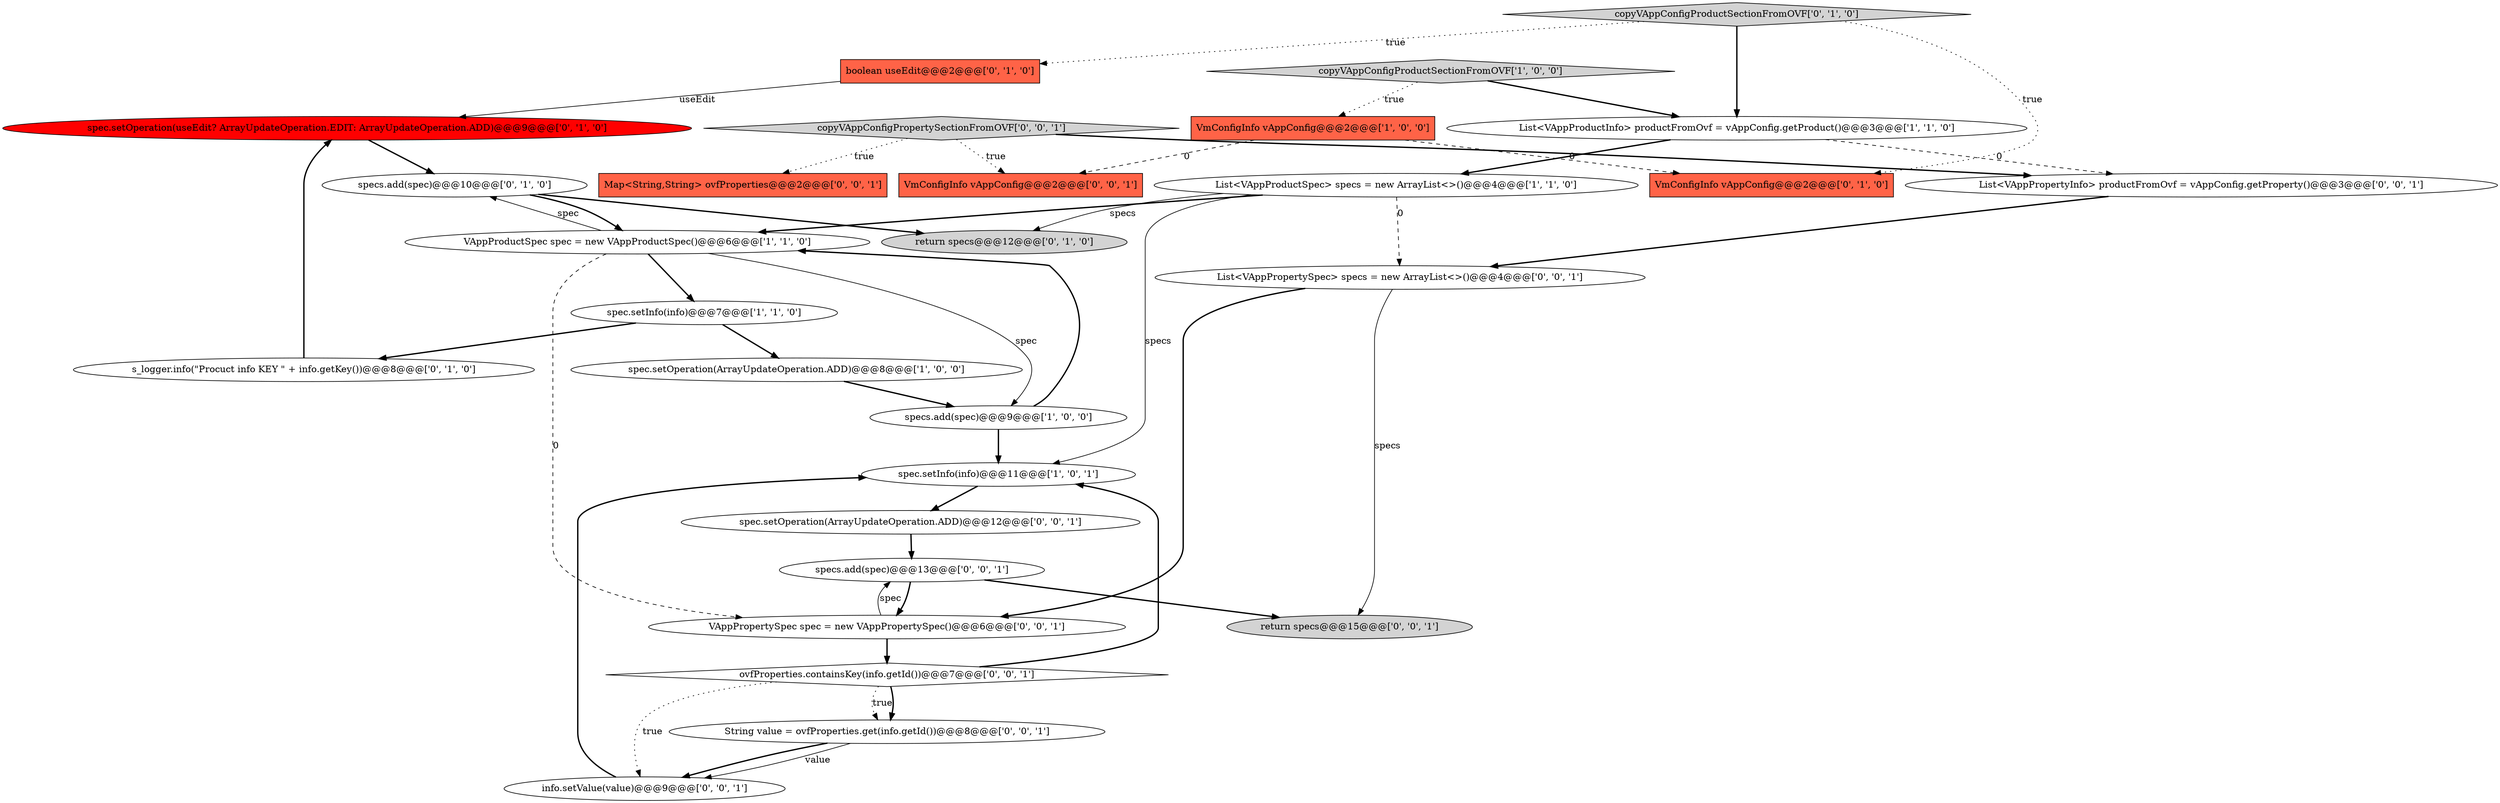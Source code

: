 digraph {
13 [style = filled, label = "boolean useEdit@@@2@@@['0', '1', '0']", fillcolor = tomato, shape = box image = "AAA0AAABBB2BBB"];
5 [style = filled, label = "specs.add(spec)@@@9@@@['1', '0', '0']", fillcolor = white, shape = ellipse image = "AAA0AAABBB1BBB"];
12 [style = filled, label = "return specs@@@12@@@['0', '1', '0']", fillcolor = lightgray, shape = ellipse image = "AAA0AAABBB2BBB"];
20 [style = filled, label = "String value = ovfProperties.get(info.getId())@@@8@@@['0', '0', '1']", fillcolor = white, shape = ellipse image = "AAA0AAABBB3BBB"];
7 [style = filled, label = "List<VAppProductSpec> specs = new ArrayList<>()@@@4@@@['1', '1', '0']", fillcolor = white, shape = ellipse image = "AAA0AAABBB1BBB"];
24 [style = filled, label = "VmConfigInfo vAppConfig@@@2@@@['0', '0', '1']", fillcolor = tomato, shape = box image = "AAA0AAABBB3BBB"];
6 [style = filled, label = "VmConfigInfo vAppConfig@@@2@@@['1', '0', '0']", fillcolor = tomato, shape = box image = "AAA1AAABBB1BBB"];
17 [style = filled, label = "Map<String,String> ovfProperties@@@2@@@['0', '0', '1']", fillcolor = tomato, shape = box image = "AAA0AAABBB3BBB"];
1 [style = filled, label = "spec.setInfo(info)@@@7@@@['1', '1', '0']", fillcolor = white, shape = ellipse image = "AAA0AAABBB1BBB"];
4 [style = filled, label = "copyVAppConfigProductSectionFromOVF['1', '0', '0']", fillcolor = lightgray, shape = diamond image = "AAA0AAABBB1BBB"];
8 [style = filled, label = "spec.setOperation(ArrayUpdateOperation.ADD)@@@8@@@['1', '0', '0']", fillcolor = white, shape = ellipse image = "AAA0AAABBB1BBB"];
22 [style = filled, label = "spec.setOperation(ArrayUpdateOperation.ADD)@@@12@@@['0', '0', '1']", fillcolor = white, shape = ellipse image = "AAA0AAABBB3BBB"];
27 [style = filled, label = "info.setValue(value)@@@9@@@['0', '0', '1']", fillcolor = white, shape = ellipse image = "AAA0AAABBB3BBB"];
26 [style = filled, label = "VAppPropertySpec spec = new VAppPropertySpec()@@@6@@@['0', '0', '1']", fillcolor = white, shape = ellipse image = "AAA0AAABBB3BBB"];
10 [style = filled, label = "s_logger.info(\"Procuct info KEY \" + info.getKey())@@@8@@@['0', '1', '0']", fillcolor = white, shape = ellipse image = "AAA0AAABBB2BBB"];
3 [style = filled, label = "spec.setInfo(info)@@@11@@@['1', '0', '1']", fillcolor = white, shape = ellipse image = "AAA0AAABBB1BBB"];
21 [style = filled, label = "copyVAppConfigPropertySectionFromOVF['0', '0', '1']", fillcolor = lightgray, shape = diamond image = "AAA0AAABBB3BBB"];
0 [style = filled, label = "VAppProductSpec spec = new VAppProductSpec()@@@6@@@['1', '1', '0']", fillcolor = white, shape = ellipse image = "AAA0AAABBB1BBB"];
9 [style = filled, label = "copyVAppConfigProductSectionFromOVF['0', '1', '0']", fillcolor = lightgray, shape = diamond image = "AAA0AAABBB2BBB"];
25 [style = filled, label = "List<VAppPropertyInfo> productFromOvf = vAppConfig.getProperty()@@@3@@@['0', '0', '1']", fillcolor = white, shape = ellipse image = "AAA0AAABBB3BBB"];
16 [style = filled, label = "ovfProperties.containsKey(info.getId())@@@7@@@['0', '0', '1']", fillcolor = white, shape = diamond image = "AAA0AAABBB3BBB"];
15 [style = filled, label = "spec.setOperation(useEdit? ArrayUpdateOperation.EDIT: ArrayUpdateOperation.ADD)@@@9@@@['0', '1', '0']", fillcolor = red, shape = ellipse image = "AAA1AAABBB2BBB"];
18 [style = filled, label = "List<VAppPropertySpec> specs = new ArrayList<>()@@@4@@@['0', '0', '1']", fillcolor = white, shape = ellipse image = "AAA0AAABBB3BBB"];
11 [style = filled, label = "specs.add(spec)@@@10@@@['0', '1', '0']", fillcolor = white, shape = ellipse image = "AAA0AAABBB2BBB"];
23 [style = filled, label = "specs.add(spec)@@@13@@@['0', '0', '1']", fillcolor = white, shape = ellipse image = "AAA0AAABBB3BBB"];
14 [style = filled, label = "VmConfigInfo vAppConfig@@@2@@@['0', '1', '0']", fillcolor = tomato, shape = box image = "AAA1AAABBB2BBB"];
2 [style = filled, label = "List<VAppProductInfo> productFromOvf = vAppConfig.getProduct()@@@3@@@['1', '1', '0']", fillcolor = white, shape = ellipse image = "AAA0AAABBB1BBB"];
19 [style = filled, label = "return specs@@@15@@@['0', '0', '1']", fillcolor = lightgray, shape = ellipse image = "AAA0AAABBB3BBB"];
4->6 [style = dotted, label="true"];
5->3 [style = bold, label=""];
16->3 [style = bold, label=""];
1->8 [style = bold, label=""];
10->15 [style = bold, label=""];
7->18 [style = dashed, label="0"];
9->2 [style = bold, label=""];
18->26 [style = bold, label=""];
27->3 [style = bold, label=""];
25->18 [style = bold, label=""];
23->26 [style = bold, label=""];
20->27 [style = solid, label="value"];
16->20 [style = dotted, label="true"];
7->0 [style = bold, label=""];
11->12 [style = bold, label=""];
21->17 [style = dotted, label="true"];
4->2 [style = bold, label=""];
0->26 [style = dashed, label="0"];
21->25 [style = bold, label=""];
6->14 [style = dashed, label="0"];
3->22 [style = bold, label=""];
22->23 [style = bold, label=""];
7->12 [style = solid, label="specs"];
18->19 [style = solid, label="specs"];
9->14 [style = dotted, label="true"];
0->11 [style = solid, label="spec"];
20->27 [style = bold, label=""];
26->23 [style = solid, label="spec"];
26->16 [style = bold, label=""];
11->0 [style = bold, label=""];
15->11 [style = bold, label=""];
8->5 [style = bold, label=""];
5->0 [style = bold, label=""];
0->5 [style = solid, label="spec"];
21->24 [style = dotted, label="true"];
6->24 [style = dashed, label="0"];
0->1 [style = bold, label=""];
23->19 [style = bold, label=""];
9->13 [style = dotted, label="true"];
13->15 [style = solid, label="useEdit"];
2->25 [style = dashed, label="0"];
16->27 [style = dotted, label="true"];
7->3 [style = solid, label="specs"];
2->7 [style = bold, label=""];
1->10 [style = bold, label=""];
16->20 [style = bold, label=""];
}
